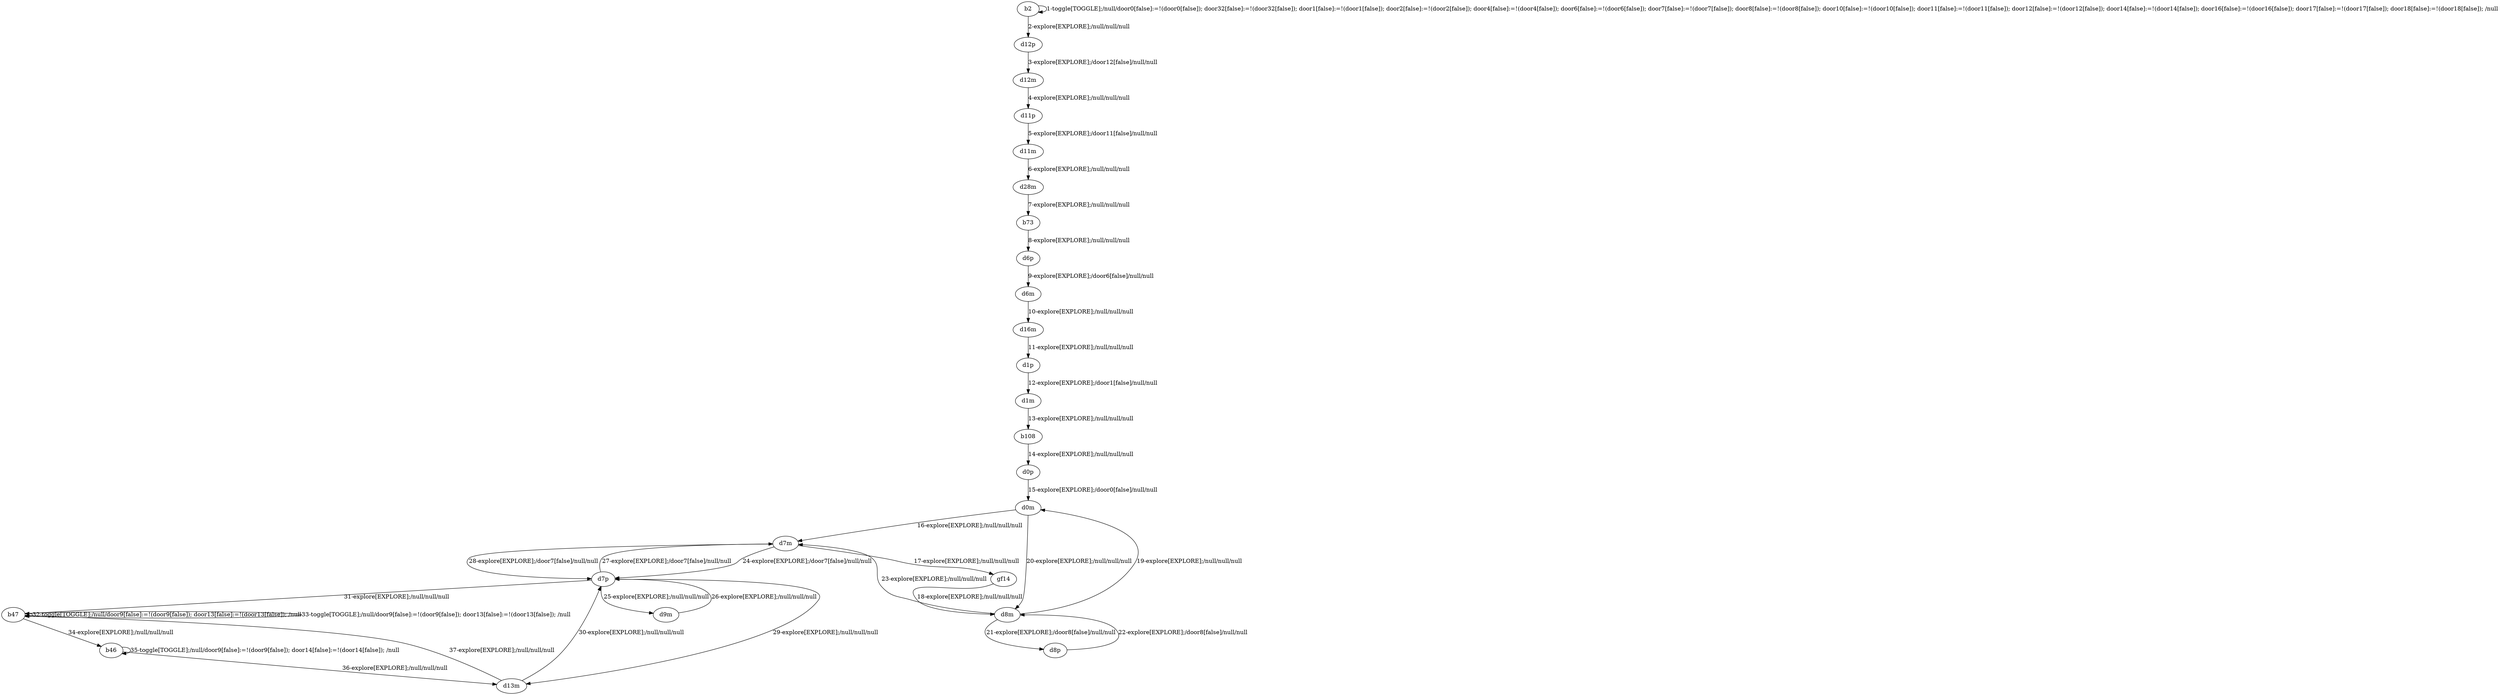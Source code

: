 # Total number of goals covered by this test: 1
# d13m --> b47

digraph g {
"b2" -> "b2" [label = "1-toggle[TOGGLE];/null/door0[false]:=!(door0[false]); door32[false]:=!(door32[false]); door1[false]:=!(door1[false]); door2[false]:=!(door2[false]); door4[false]:=!(door4[false]); door6[false]:=!(door6[false]); door7[false]:=!(door7[false]); door8[false]:=!(door8[false]); door10[false]:=!(door10[false]); door11[false]:=!(door11[false]); door12[false]:=!(door12[false]); door14[false]:=!(door14[false]); door16[false]:=!(door16[false]); door17[false]:=!(door17[false]); door18[false]:=!(door18[false]); /null"];
"b2" -> "d12p" [label = "2-explore[EXPLORE];/null/null/null"];
"d12p" -> "d12m" [label = "3-explore[EXPLORE];/door12[false]/null/null"];
"d12m" -> "d11p" [label = "4-explore[EXPLORE];/null/null/null"];
"d11p" -> "d11m" [label = "5-explore[EXPLORE];/door11[false]/null/null"];
"d11m" -> "d28m" [label = "6-explore[EXPLORE];/null/null/null"];
"d28m" -> "b73" [label = "7-explore[EXPLORE];/null/null/null"];
"b73" -> "d6p" [label = "8-explore[EXPLORE];/null/null/null"];
"d6p" -> "d6m" [label = "9-explore[EXPLORE];/door6[false]/null/null"];
"d6m" -> "d16m" [label = "10-explore[EXPLORE];/null/null/null"];
"d16m" -> "d1p" [label = "11-explore[EXPLORE];/null/null/null"];
"d1p" -> "d1m" [label = "12-explore[EXPLORE];/door1[false]/null/null"];
"d1m" -> "b108" [label = "13-explore[EXPLORE];/null/null/null"];
"b108" -> "d0p" [label = "14-explore[EXPLORE];/null/null/null"];
"d0p" -> "d0m" [label = "15-explore[EXPLORE];/door0[false]/null/null"];
"d0m" -> "d7m" [label = "16-explore[EXPLORE];/null/null/null"];
"d7m" -> "gf14" [label = "17-explore[EXPLORE];/null/null/null"];
"gf14" -> "d8m" [label = "18-explore[EXPLORE];/null/null/null"];
"d8m" -> "d0m" [label = "19-explore[EXPLORE];/null/null/null"];
"d0m" -> "d8m" [label = "20-explore[EXPLORE];/null/null/null"];
"d8m" -> "d8p" [label = "21-explore[EXPLORE];/door8[false]/null/null"];
"d8p" -> "d8m" [label = "22-explore[EXPLORE];/door8[false]/null/null"];
"d8m" -> "d7m" [label = "23-explore[EXPLORE];/null/null/null"];
"d7m" -> "d7p" [label = "24-explore[EXPLORE];/door7[false]/null/null"];
"d7p" -> "d9m" [label = "25-explore[EXPLORE];/null/null/null"];
"d9m" -> "d7p" [label = "26-explore[EXPLORE];/null/null/null"];
"d7p" -> "d7m" [label = "27-explore[EXPLORE];/door7[false]/null/null"];
"d7m" -> "d7p" [label = "28-explore[EXPLORE];/door7[false]/null/null"];
"d7p" -> "d13m" [label = "29-explore[EXPLORE];/null/null/null"];
"d13m" -> "d7p" [label = "30-explore[EXPLORE];/null/null/null"];
"d7p" -> "b47" [label = "31-explore[EXPLORE];/null/null/null"];
"b47" -> "b47" [label = "32-toggle[TOGGLE];/null/door9[false]:=!(door9[false]); door13[false]:=!(door13[false]); /null"];
"b47" -> "b47" [label = "33-toggle[TOGGLE];/null/door9[false]:=!(door9[false]); door13[false]:=!(door13[false]); /null"];
"b47" -> "b46" [label = "34-explore[EXPLORE];/null/null/null"];
"b46" -> "b46" [label = "35-toggle[TOGGLE];/null/door9[false]:=!(door9[false]); door14[false]:=!(door14[false]); /null"];
"b46" -> "d13m" [label = "36-explore[EXPLORE];/null/null/null"];
"d13m" -> "b47" [label = "37-explore[EXPLORE];/null/null/null"];
}